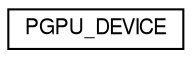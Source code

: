 digraph "Graphical Class Hierarchy"
{
  edge [fontname="FreeSans",fontsize="10",labelfontname="FreeSans",labelfontsize="10"];
  node [fontname="FreeSans",fontsize="10",shape=record];
  rankdir="LR";
  Node1 [label="PGPU_DEVICE",height=0.2,width=0.4,color="black", fillcolor="white", style="filled",URL="$d5/d42/struct_g_p_u___d_e_v_i_c_e.html"];
}
